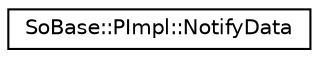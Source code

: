 digraph "Graphical Class Hierarchy"
{
 // LATEX_PDF_SIZE
  edge [fontname="Helvetica",fontsize="10",labelfontname="Helvetica",labelfontsize="10"];
  node [fontname="Helvetica",fontsize="10",shape=record];
  rankdir="LR";
  Node0 [label="SoBase::PImpl::NotifyData",height=0.2,width=0.4,color="black", fillcolor="white", style="filled",URL="$structSoBase_1_1PImpl_1_1NotifyData.html",tooltip=" "];
}

